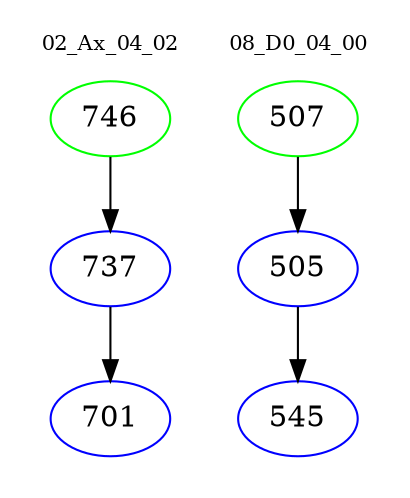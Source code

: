 digraph{
subgraph cluster_0 {
color = white
label = "02_Ax_04_02";
fontsize=10;
T0_746 [label="746", color="green"]
T0_746 -> T0_737 [color="black"]
T0_737 [label="737", color="blue"]
T0_737 -> T0_701 [color="black"]
T0_701 [label="701", color="blue"]
}
subgraph cluster_1 {
color = white
label = "08_D0_04_00";
fontsize=10;
T1_507 [label="507", color="green"]
T1_507 -> T1_505 [color="black"]
T1_505 [label="505", color="blue"]
T1_505 -> T1_545 [color="black"]
T1_545 [label="545", color="blue"]
}
}
